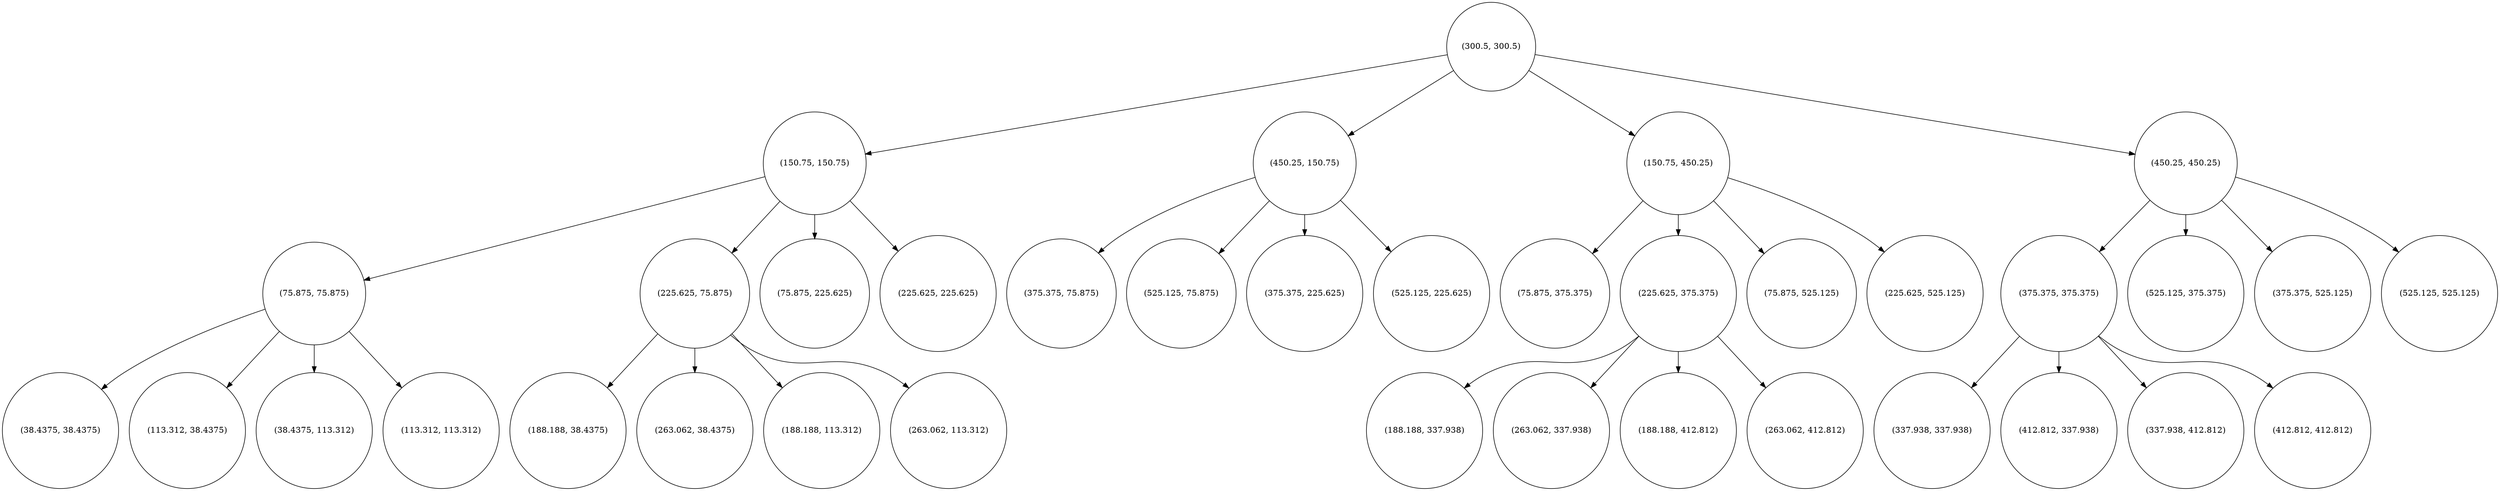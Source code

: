 digraph QuadTree {
"0x558be62d5360" [label="(300.5, 300.5)", shape=circle];
"0x558be62d5360" -> "0x558be7ef2d40";
"0x558be62d5360" -> "0x558be7ef2db0";
"0x558be62d5360" -> "0x558be7ef2e20";
"0x558be62d5360" -> "0x558be7ef2e90";
"0x558be7ef2d40" [label="(150.75, 150.75)", shape=circle];
"0x558be7ef2d40" -> "0x558be7ef2cd0";
"0x558be7ef2d40" -> "0x558be7ef2ff0";
"0x558be7ef2d40" -> "0x558be7ef3060";
"0x558be7ef2d40" -> "0x558be7ef30d0";
"0x558be7ef2cd0" [label="(75.875, 75.875)", shape=circle];
"0x558be7ef2cd0" -> "0x558be7ef4280";
"0x558be7ef2cd0" -> "0x558be7ef42f0";
"0x558be7ef2cd0" -> "0x558be7ef4360";
"0x558be7ef2cd0" -> "0x558be7ef43d0";
"0x558be7ef4280" [label="(38.4375, 38.4375)", shape=circle];
"0x558be7ef42f0" [label="(113.312, 38.4375)", shape=circle];
"0x558be7ef4360" [label="(38.4375, 113.312)", shape=circle];
"0x558be7ef43d0" [label="(113.312, 113.312)", shape=circle];
"0x558be7ef2ff0" [label="(225.625, 75.875)", shape=circle];
"0x558be7ef2ff0" -> "0x558be7ef37f0";
"0x558be7ef2ff0" -> "0x558be7ef3860";
"0x558be7ef2ff0" -> "0x558be7ef38d0";
"0x558be7ef2ff0" -> "0x558be7ef3940";
"0x558be7ef37f0" [label="(188.188, 38.4375)", shape=circle];
"0x558be7ef3860" [label="(263.062, 38.4375)", shape=circle];
"0x558be7ef38d0" [label="(188.188, 113.312)", shape=circle];
"0x558be7ef3940" [label="(263.062, 113.312)", shape=circle];
"0x558be7ef3060" [label="(75.875, 225.625)", shape=circle];
"0x558be7ef30d0" [label="(225.625, 225.625)", shape=circle];
"0x558be7ef2db0" [label="(450.25, 150.75)", shape=circle];
"0x558be7ef2db0" -> "0x558be7ef4060";
"0x558be7ef2db0" -> "0x558be7ef40d0";
"0x558be7ef2db0" -> "0x558be7ef4140";
"0x558be7ef2db0" -> "0x558be7ef41b0";
"0x558be7ef4060" [label="(375.375, 75.875)", shape=circle];
"0x558be7ef40d0" [label="(525.125, 75.875)", shape=circle];
"0x558be7ef4140" [label="(375.375, 225.625)", shape=circle];
"0x558be7ef41b0" [label="(525.125, 225.625)", shape=circle];
"0x558be7ef2e20" [label="(150.75, 450.25)", shape=circle];
"0x558be7ef2e20" -> "0x558be7ef3a10";
"0x558be7ef2e20" -> "0x558be7ef3a80";
"0x558be7ef2e20" -> "0x558be7ef3af0";
"0x558be7ef2e20" -> "0x558be7ef3b60";
"0x558be7ef3a10" [label="(75.875, 375.375)", shape=circle];
"0x558be7ef3a80" [label="(225.625, 375.375)", shape=circle];
"0x558be7ef3a80" -> "0x558be7ef4520";
"0x558be7ef3a80" -> "0x558be7ef4590";
"0x558be7ef3a80" -> "0x558be7ef4600";
"0x558be7ef3a80" -> "0x558be7ef4670";
"0x558be7ef4520" [label="(188.188, 337.938)", shape=circle];
"0x558be7ef4590" [label="(263.062, 337.938)", shape=circle];
"0x558be7ef4600" [label="(188.188, 412.812)", shape=circle];
"0x558be7ef4670" [label="(263.062, 412.812)", shape=circle];
"0x558be7ef3af0" [label="(75.875, 525.125)", shape=circle];
"0x558be7ef3b60" [label="(225.625, 525.125)", shape=circle];
"0x558be7ef2e90" [label="(450.25, 450.25)", shape=circle];
"0x558be7ef2e90" -> "0x558be7ef33f0";
"0x558be7ef2e90" -> "0x558be7ef3460";
"0x558be7ef2e90" -> "0x558be7ef34d0";
"0x558be7ef2e90" -> "0x558be7ef3540";
"0x558be7ef33f0" [label="(375.375, 375.375)", shape=circle];
"0x558be7ef33f0" -> "0x558be7ef35f0";
"0x558be7ef33f0" -> "0x558be7ef3660";
"0x558be7ef33f0" -> "0x558be7ef36d0";
"0x558be7ef33f0" -> "0x558be7ef3740";
"0x558be7ef35f0" [label="(337.938, 337.938)", shape=circle];
"0x558be7ef3660" [label="(412.812, 337.938)", shape=circle];
"0x558be7ef36d0" [label="(337.938, 412.812)", shape=circle];
"0x558be7ef3740" [label="(412.812, 412.812)", shape=circle];
"0x558be7ef3460" [label="(525.125, 375.375)", shape=circle];
"0x558be7ef34d0" [label="(375.375, 525.125)", shape=circle];
"0x558be7ef3540" [label="(525.125, 525.125)", shape=circle];
}
